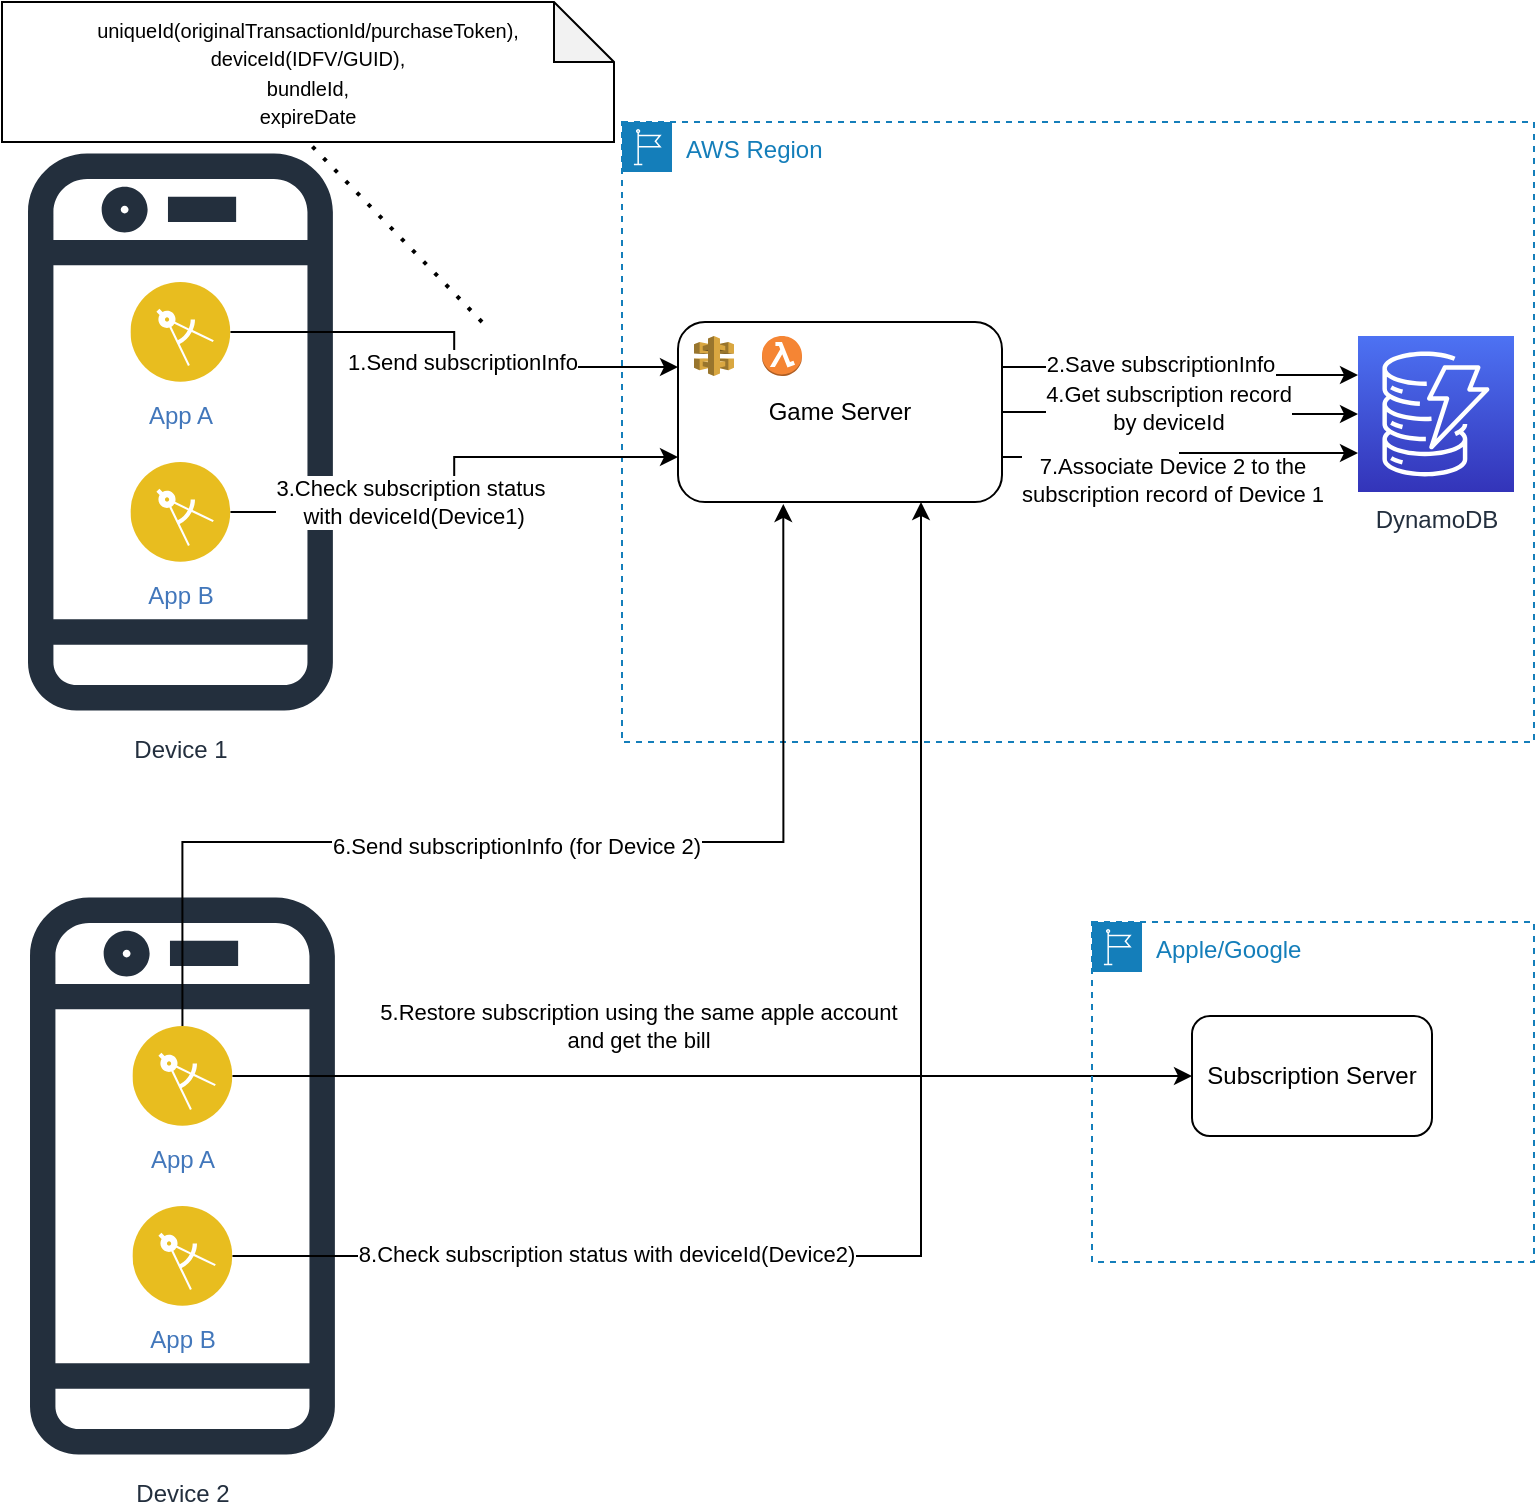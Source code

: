 <mxfile version="21.1.4" type="github" pages="2">
  <diagram name="简单方案" id="suSyverLm-YBrHtKf4Aj">
    <mxGraphModel dx="1434" dy="648" grid="1" gridSize="10" guides="1" tooltips="1" connect="1" arrows="1" fold="1" page="1" pageScale="1" pageWidth="827" pageHeight="1169" math="0" shadow="0">
      <root>
        <mxCell id="0" />
        <mxCell id="1" parent="0" />
        <mxCell id="mKjcdqouhTTLhyp-S74l-1" value="Device 1" style="sketch=0;outlineConnect=0;fontColor=#232F3E;gradientColor=none;fillColor=#232F3D;strokeColor=none;dashed=0;verticalLabelPosition=bottom;verticalAlign=top;align=center;html=1;fontSize=12;fontStyle=0;aspect=fixed;pointerEvents=1;shape=mxgraph.aws4.mobile_client;" parent="1" vertex="1">
          <mxGeometry x="47" y="80" width="152.44" height="290" as="geometry" />
        </mxCell>
        <mxCell id="mKjcdqouhTTLhyp-S74l-2" value="AWS Region" style="points=[[0,0],[0.25,0],[0.5,0],[0.75,0],[1,0],[1,0.25],[1,0.5],[1,0.75],[1,1],[0.75,1],[0.5,1],[0.25,1],[0,1],[0,0.75],[0,0.5],[0,0.25]];outlineConnect=0;gradientColor=none;html=1;whiteSpace=wrap;fontSize=12;fontStyle=0;container=1;pointerEvents=0;collapsible=0;recursiveResize=0;shape=mxgraph.aws4.group;grIcon=mxgraph.aws4.group_region;strokeColor=#147EBA;fillColor=none;verticalAlign=top;align=left;spacingLeft=30;fontColor=#147EBA;dashed=1;" parent="1" vertex="1">
          <mxGeometry x="344" y="70" width="456" height="310" as="geometry" />
        </mxCell>
        <mxCell id="mKjcdqouhTTLhyp-S74l-17" style="edgeStyle=orthogonalEdgeStyle;rounded=0;orthogonalLoop=1;jettySize=auto;html=1;exitX=1;exitY=0.25;exitDx=0;exitDy=0;entryX=0;entryY=0.25;entryDx=0;entryDy=0;entryPerimeter=0;" parent="mKjcdqouhTTLhyp-S74l-2" source="mKjcdqouhTTLhyp-S74l-5" target="mKjcdqouhTTLhyp-S74l-7" edge="1">
          <mxGeometry relative="1" as="geometry" />
        </mxCell>
        <mxCell id="mKjcdqouhTTLhyp-S74l-18" value="2.Save subscriptionInfo" style="edgeLabel;html=1;align=center;verticalAlign=middle;resizable=0;points=[];" parent="mKjcdqouhTTLhyp-S74l-17" vertex="1" connectable="0">
          <mxGeometry x="-0.138" y="2" relative="1" as="geometry">
            <mxPoint as="offset" />
          </mxGeometry>
        </mxCell>
        <mxCell id="mKjcdqouhTTLhyp-S74l-24" style="edgeStyle=orthogonalEdgeStyle;rounded=0;orthogonalLoop=1;jettySize=auto;html=1;entryX=0;entryY=0.5;entryDx=0;entryDy=0;entryPerimeter=0;exitX=1;exitY=0.5;exitDx=0;exitDy=0;" parent="mKjcdqouhTTLhyp-S74l-2" source="mKjcdqouhTTLhyp-S74l-5" target="mKjcdqouhTTLhyp-S74l-7" edge="1">
          <mxGeometry relative="1" as="geometry">
            <mxPoint x="190" y="180" as="sourcePoint" />
          </mxGeometry>
        </mxCell>
        <mxCell id="mKjcdqouhTTLhyp-S74l-25" value="4.Get subscription record&lt;br&gt;by deviceId" style="edgeLabel;html=1;align=center;verticalAlign=middle;resizable=0;points=[];" parent="mKjcdqouhTTLhyp-S74l-24" vertex="1" connectable="0">
          <mxGeometry x="-0.405" relative="1" as="geometry">
            <mxPoint x="29" y="-2" as="offset" />
          </mxGeometry>
        </mxCell>
        <mxCell id="mKjcdqouhTTLhyp-S74l-36" style="edgeStyle=orthogonalEdgeStyle;rounded=0;orthogonalLoop=1;jettySize=auto;html=1;exitX=1;exitY=0.75;exitDx=0;exitDy=0;entryX=0;entryY=0.75;entryDx=0;entryDy=0;entryPerimeter=0;" parent="mKjcdqouhTTLhyp-S74l-2" source="mKjcdqouhTTLhyp-S74l-5" target="mKjcdqouhTTLhyp-S74l-7" edge="1">
          <mxGeometry relative="1" as="geometry" />
        </mxCell>
        <mxCell id="mKjcdqouhTTLhyp-S74l-37" value="7.Associate Device 2 to the &lt;br&gt;subscription record of Device 1" style="edgeLabel;html=1;align=center;verticalAlign=middle;resizable=0;points=[];" parent="mKjcdqouhTTLhyp-S74l-36" vertex="1" connectable="0">
          <mxGeometry x="-0.283" y="1" relative="1" as="geometry">
            <mxPoint x="20" y="12" as="offset" />
          </mxGeometry>
        </mxCell>
        <mxCell id="mKjcdqouhTTLhyp-S74l-5" value="Game Server" style="rounded=1;whiteSpace=wrap;html=1;" parent="mKjcdqouhTTLhyp-S74l-2" vertex="1">
          <mxGeometry x="28" y="100" width="162" height="90" as="geometry" />
        </mxCell>
        <mxCell id="mKjcdqouhTTLhyp-S74l-6" value="" style="outlineConnect=0;dashed=0;verticalLabelPosition=bottom;verticalAlign=top;align=center;html=1;shape=mxgraph.aws3.lambda_function;fillColor=#F58534;gradientColor=none;" parent="mKjcdqouhTTLhyp-S74l-2" vertex="1">
          <mxGeometry x="70" y="107" width="20" height="20" as="geometry" />
        </mxCell>
        <mxCell id="mKjcdqouhTTLhyp-S74l-7" value="DynamoDB" style="sketch=0;points=[[0,0,0],[0.25,0,0],[0.5,0,0],[0.75,0,0],[1,0,0],[0,1,0],[0.25,1,0],[0.5,1,0],[0.75,1,0],[1,1,0],[0,0.25,0],[0,0.5,0],[0,0.75,0],[1,0.25,0],[1,0.5,0],[1,0.75,0]];outlineConnect=0;fontColor=#232F3E;gradientColor=#4D72F3;gradientDirection=north;fillColor=#3334B9;strokeColor=#ffffff;dashed=0;verticalLabelPosition=bottom;verticalAlign=top;align=center;html=1;fontSize=12;fontStyle=0;aspect=fixed;shape=mxgraph.aws4.resourceIcon;resIcon=mxgraph.aws4.dynamodb;" parent="mKjcdqouhTTLhyp-S74l-2" vertex="1">
          <mxGeometry x="368" y="107" width="78" height="78" as="geometry" />
        </mxCell>
        <mxCell id="G-OV2lRNqwUpJ0P3NYrv-1" value="" style="outlineConnect=0;dashed=0;verticalLabelPosition=bottom;verticalAlign=top;align=center;html=1;shape=mxgraph.aws3.api_gateway;fillColor=#D9A741;gradientColor=none;" parent="mKjcdqouhTTLhyp-S74l-2" vertex="1">
          <mxGeometry x="36" y="107" width="20" height="20" as="geometry" />
        </mxCell>
        <mxCell id="mKjcdqouhTTLhyp-S74l-14" style="edgeStyle=orthogonalEdgeStyle;rounded=0;orthogonalLoop=1;jettySize=auto;html=1;exitX=1;exitY=0.5;exitDx=0;exitDy=0;entryX=0;entryY=0.25;entryDx=0;entryDy=0;" parent="1" source="mKjcdqouhTTLhyp-S74l-3" target="mKjcdqouhTTLhyp-S74l-5" edge="1">
          <mxGeometry relative="1" as="geometry" />
        </mxCell>
        <mxCell id="mKjcdqouhTTLhyp-S74l-15" value="1.Send subscriptionInfo" style="edgeLabel;html=1;align=center;verticalAlign=middle;resizable=0;points=[];" parent="mKjcdqouhTTLhyp-S74l-14" vertex="1" connectable="0">
          <mxGeometry x="-0.332" relative="1" as="geometry">
            <mxPoint x="35" y="15" as="offset" />
          </mxGeometry>
        </mxCell>
        <mxCell id="mKjcdqouhTTLhyp-S74l-3" value="App A" style="image;aspect=fixed;perimeter=ellipsePerimeter;html=1;align=center;shadow=0;dashed=0;fontColor=#4277BB;labelBackgroundColor=default;fontSize=12;spacingTop=3;image=img/lib/ibm/applications/mobile_app.svg;" parent="1" vertex="1">
          <mxGeometry x="98.22" y="150" width="50" height="50" as="geometry" />
        </mxCell>
        <mxCell id="mKjcdqouhTTLhyp-S74l-22" style="edgeStyle=orthogonalEdgeStyle;rounded=0;orthogonalLoop=1;jettySize=auto;html=1;exitX=1;exitY=0.5;exitDx=0;exitDy=0;entryX=0;entryY=0.75;entryDx=0;entryDy=0;" parent="1" source="mKjcdqouhTTLhyp-S74l-4" target="mKjcdqouhTTLhyp-S74l-5" edge="1">
          <mxGeometry relative="1" as="geometry" />
        </mxCell>
        <mxCell id="mKjcdqouhTTLhyp-S74l-23" value="3.Check subscription status&lt;br&gt;&amp;nbsp;with deviceId(Device1)" style="edgeLabel;html=1;align=center;verticalAlign=middle;resizable=0;points=[];" parent="mKjcdqouhTTLhyp-S74l-22" vertex="1" connectable="0">
          <mxGeometry x="-0.341" relative="1" as="geometry">
            <mxPoint x="7" y="-5" as="offset" />
          </mxGeometry>
        </mxCell>
        <mxCell id="mKjcdqouhTTLhyp-S74l-4" value="App B" style="image;aspect=fixed;perimeter=ellipsePerimeter;html=1;align=center;shadow=0;dashed=0;fontColor=#4277BB;labelBackgroundColor=default;fontSize=12;spacingTop=3;image=img/lib/ibm/applications/mobile_app.svg;" parent="1" vertex="1">
          <mxGeometry x="98.22" y="240" width="50" height="50" as="geometry" />
        </mxCell>
        <mxCell id="mKjcdqouhTTLhyp-S74l-8" value="Device 2" style="sketch=0;outlineConnect=0;fontColor=#232F3E;gradientColor=none;fillColor=#232F3D;strokeColor=none;dashed=0;verticalLabelPosition=bottom;verticalAlign=top;align=center;html=1;fontSize=12;fontStyle=0;aspect=fixed;pointerEvents=1;shape=mxgraph.aws4.mobile_client;" parent="1" vertex="1">
          <mxGeometry x="48" y="452" width="152.44" height="290" as="geometry" />
        </mxCell>
        <mxCell id="mKjcdqouhTTLhyp-S74l-28" style="edgeStyle=orthogonalEdgeStyle;rounded=0;orthogonalLoop=1;jettySize=auto;html=1;exitX=1;exitY=0.5;exitDx=0;exitDy=0;entryX=0;entryY=0.5;entryDx=0;entryDy=0;" parent="1" source="mKjcdqouhTTLhyp-S74l-9" target="mKjcdqouhTTLhyp-S74l-13" edge="1">
          <mxGeometry relative="1" as="geometry" />
        </mxCell>
        <mxCell id="mKjcdqouhTTLhyp-S74l-29" value="5.Restore subscription using the same apple account &lt;br&gt;and get the bill" style="edgeLabel;html=1;align=center;verticalAlign=middle;resizable=0;points=[];" parent="mKjcdqouhTTLhyp-S74l-28" vertex="1" connectable="0">
          <mxGeometry x="-0.345" relative="1" as="geometry">
            <mxPoint x="46" y="-25" as="offset" />
          </mxGeometry>
        </mxCell>
        <mxCell id="mKjcdqouhTTLhyp-S74l-38" style="edgeStyle=orthogonalEdgeStyle;rounded=0;orthogonalLoop=1;jettySize=auto;html=1;exitX=0.5;exitY=0;exitDx=0;exitDy=0;entryX=0.325;entryY=1.011;entryDx=0;entryDy=0;entryPerimeter=0;" parent="1" source="mKjcdqouhTTLhyp-S74l-9" target="mKjcdqouhTTLhyp-S74l-5" edge="1">
          <mxGeometry relative="1" as="geometry">
            <Array as="points">
              <mxPoint x="124" y="430" />
              <mxPoint x="424" y="430" />
            </Array>
          </mxGeometry>
        </mxCell>
        <mxCell id="mKjcdqouhTTLhyp-S74l-39" value="6.Send subscriptionInfo (for Device 2)" style="edgeLabel;html=1;align=center;verticalAlign=middle;resizable=0;points=[];" parent="mKjcdqouhTTLhyp-S74l-38" vertex="1" connectable="0">
          <mxGeometry x="-0.077" y="-2" relative="1" as="geometry">
            <mxPoint as="offset" />
          </mxGeometry>
        </mxCell>
        <mxCell id="mKjcdqouhTTLhyp-S74l-9" value="App A" style="image;aspect=fixed;perimeter=ellipsePerimeter;html=1;align=center;shadow=0;dashed=0;fontColor=#4277BB;labelBackgroundColor=default;fontSize=12;spacingTop=3;image=img/lib/ibm/applications/mobile_app.svg;" parent="1" vertex="1">
          <mxGeometry x="99.22" y="522" width="50" height="50" as="geometry" />
        </mxCell>
        <mxCell id="mKjcdqouhTTLhyp-S74l-40" style="edgeStyle=orthogonalEdgeStyle;rounded=0;orthogonalLoop=1;jettySize=auto;html=1;exitX=1;exitY=0.5;exitDx=0;exitDy=0;entryX=0.75;entryY=1;entryDx=0;entryDy=0;" parent="1" source="mKjcdqouhTTLhyp-S74l-10" target="mKjcdqouhTTLhyp-S74l-5" edge="1">
          <mxGeometry relative="1" as="geometry" />
        </mxCell>
        <mxCell id="mKjcdqouhTTLhyp-S74l-41" value="8.Check subscription status with deviceId(Device2)" style="edgeLabel;html=1;align=center;verticalAlign=middle;resizable=0;points=[];" parent="mKjcdqouhTTLhyp-S74l-40" vertex="1" connectable="0">
          <mxGeometry x="-0.482" y="1" relative="1" as="geometry">
            <mxPoint as="offset" />
          </mxGeometry>
        </mxCell>
        <mxCell id="mKjcdqouhTTLhyp-S74l-10" value="App B" style="image;aspect=fixed;perimeter=ellipsePerimeter;html=1;align=center;shadow=0;dashed=0;fontColor=#4277BB;labelBackgroundColor=default;fontSize=12;spacingTop=3;image=img/lib/ibm/applications/mobile_app.svg;" parent="1" vertex="1">
          <mxGeometry x="99.22" y="612" width="50" height="50" as="geometry" />
        </mxCell>
        <mxCell id="mKjcdqouhTTLhyp-S74l-12" value="Apple/Google" style="points=[[0,0],[0.25,0],[0.5,0],[0.75,0],[1,0],[1,0.25],[1,0.5],[1,0.75],[1,1],[0.75,1],[0.5,1],[0.25,1],[0,1],[0,0.75],[0,0.5],[0,0.25]];outlineConnect=0;gradientColor=none;html=1;whiteSpace=wrap;fontSize=12;fontStyle=0;container=1;pointerEvents=0;collapsible=0;recursiveResize=0;shape=mxgraph.aws4.group;grIcon=mxgraph.aws4.group_region;strokeColor=#147EBA;fillColor=none;verticalAlign=top;align=left;spacingLeft=30;fontColor=#147EBA;dashed=1;" parent="1" vertex="1">
          <mxGeometry x="579" y="470" width="221" height="170" as="geometry" />
        </mxCell>
        <mxCell id="mKjcdqouhTTLhyp-S74l-13" value="Subscription Server" style="rounded=1;whiteSpace=wrap;html=1;" parent="mKjcdqouhTTLhyp-S74l-12" vertex="1">
          <mxGeometry x="50" y="47" width="120" height="60" as="geometry" />
        </mxCell>
        <mxCell id="mKjcdqouhTTLhyp-S74l-19" value="&lt;font style=&quot;font-size: 10px;&quot;&gt;uniqueId(originalTransactionId/purchaseToken),&lt;br&gt;deviceId(IDFV/GUID), &lt;br&gt;bundleId,&lt;br&gt;expireDate&lt;/font&gt;" style="shape=note;whiteSpace=wrap;html=1;backgroundOutline=1;darkOpacity=0.05;" parent="1" vertex="1">
          <mxGeometry x="34" y="10" width="306" height="70" as="geometry" />
        </mxCell>
        <mxCell id="mKjcdqouhTTLhyp-S74l-21" value="" style="endArrow=none;dashed=1;html=1;dashPattern=1 3;strokeWidth=2;rounded=0;entryX=0.5;entryY=1;entryDx=0;entryDy=0;entryPerimeter=0;" parent="1" target="mKjcdqouhTTLhyp-S74l-19" edge="1">
          <mxGeometry width="50" height="50" relative="1" as="geometry">
            <mxPoint x="274" y="170" as="sourcePoint" />
            <mxPoint x="324" y="130" as="targetPoint" />
          </mxGeometry>
        </mxCell>
        <mxCell id="G-6ERfJb_rOg69H08sGY-1" style="edgeStyle=orthogonalEdgeStyle;rounded=0;orthogonalLoop=1;jettySize=auto;html=1;exitX=0.5;exitY=1;exitDx=0;exitDy=0;" edge="1" parent="1" source="mKjcdqouhTTLhyp-S74l-12" target="mKjcdqouhTTLhyp-S74l-12">
          <mxGeometry relative="1" as="geometry" />
        </mxCell>
      </root>
    </mxGraphModel>
  </diagram>
  <diagram name="最终方案" id="dds9rfw0lxl7OyVJnBBx">
    <mxGraphModel dx="1434" dy="705" grid="1" gridSize="10" guides="1" tooltips="1" connect="1" arrows="1" fold="1" page="1" pageScale="1" pageWidth="827" pageHeight="1169" math="0" shadow="0">
      <root>
        <mxCell id="YEo_694-A9MbqY2vxZPD-0" />
        <mxCell id="YEo_694-A9MbqY2vxZPD-1" parent="YEo_694-A9MbqY2vxZPD-0" />
        <mxCell id="YEo_694-A9MbqY2vxZPD-2" value="Device 1" style="sketch=0;outlineConnect=0;fontColor=#232F3E;gradientColor=none;fillColor=#232F3D;strokeColor=none;dashed=0;verticalLabelPosition=bottom;verticalAlign=top;align=center;html=1;fontSize=12;fontStyle=0;aspect=fixed;pointerEvents=1;shape=mxgraph.aws4.mobile_client;" parent="YEo_694-A9MbqY2vxZPD-1" vertex="1">
          <mxGeometry x="47" y="80" width="152.44" height="290" as="geometry" />
        </mxCell>
        <mxCell id="YEo_694-A9MbqY2vxZPD-3" value="AWS Region" style="points=[[0,0],[0.25,0],[0.5,0],[0.75,0],[1,0],[1,0.25],[1,0.5],[1,0.75],[1,1],[0.75,1],[0.5,1],[0.25,1],[0,1],[0,0.75],[0,0.5],[0,0.25]];outlineConnect=0;gradientColor=none;html=1;whiteSpace=wrap;fontSize=12;fontStyle=0;container=1;pointerEvents=0;collapsible=0;recursiveResize=0;shape=mxgraph.aws4.group;grIcon=mxgraph.aws4.group_region;strokeColor=#147EBA;fillColor=none;verticalAlign=top;align=left;spacingLeft=30;fontColor=#147EBA;dashed=1;" parent="YEo_694-A9MbqY2vxZPD-1" vertex="1">
          <mxGeometry x="344" y="50" width="456" height="340" as="geometry" />
        </mxCell>
        <mxCell id="YEo_694-A9MbqY2vxZPD-4" style="edgeStyle=orthogonalEdgeStyle;rounded=0;orthogonalLoop=1;jettySize=auto;html=1;exitX=1;exitY=0.25;exitDx=0;exitDy=0;entryX=0;entryY=0.25;entryDx=0;entryDy=0;entryPerimeter=0;" parent="YEo_694-A9MbqY2vxZPD-3" source="YEo_694-A9MbqY2vxZPD-10" target="YEo_694-A9MbqY2vxZPD-12" edge="1">
          <mxGeometry relative="1" as="geometry" />
        </mxCell>
        <mxCell id="YEo_694-A9MbqY2vxZPD-5" value="3.Save subscriptionInfo &lt;br&gt;(+ userId)" style="edgeLabel;html=1;align=center;verticalAlign=middle;resizable=0;points=[];" parent="YEo_694-A9MbqY2vxZPD-4" vertex="1" connectable="0">
          <mxGeometry x="-0.138" y="2" relative="1" as="geometry">
            <mxPoint y="-13" as="offset" />
          </mxGeometry>
        </mxCell>
        <mxCell id="YEo_694-A9MbqY2vxZPD-6" style="edgeStyle=orthogonalEdgeStyle;rounded=0;orthogonalLoop=1;jettySize=auto;html=1;entryX=0;entryY=0.5;entryDx=0;entryDy=0;entryPerimeter=0;exitX=1;exitY=0.5;exitDx=0;exitDy=0;" parent="YEo_694-A9MbqY2vxZPD-3" source="YEo_694-A9MbqY2vxZPD-10" target="YEo_694-A9MbqY2vxZPD-12" edge="1">
          <mxGeometry relative="1" as="geometry">
            <mxPoint x="190" y="180" as="sourcePoint" />
          </mxGeometry>
        </mxCell>
        <mxCell id="YEo_694-A9MbqY2vxZPD-7" value="5.Get subscription record&lt;br&gt;by userId" style="edgeLabel;html=1;align=center;verticalAlign=middle;resizable=0;points=[];" parent="YEo_694-A9MbqY2vxZPD-6" vertex="1" connectable="0">
          <mxGeometry x="-0.405" relative="1" as="geometry">
            <mxPoint x="29" y="-2" as="offset" />
          </mxGeometry>
        </mxCell>
        <mxCell id="YEo_694-A9MbqY2vxZPD-8" style="edgeStyle=orthogonalEdgeStyle;rounded=0;orthogonalLoop=1;jettySize=auto;html=1;exitX=1;exitY=0.75;exitDx=0;exitDy=0;entryX=0;entryY=0.75;entryDx=0;entryDy=0;entryPerimeter=0;" parent="YEo_694-A9MbqY2vxZPD-3" source="YEo_694-A9MbqY2vxZPD-10" target="YEo_694-A9MbqY2vxZPD-12" edge="1">
          <mxGeometry relative="1" as="geometry" />
        </mxCell>
        <mxCell id="YEo_694-A9MbqY2vxZPD-9" value="7. Call 5 and associate Device 2 &lt;br&gt;to the subscription record of &lt;br&gt;Device 1" style="edgeLabel;html=1;align=center;verticalAlign=middle;resizable=0;points=[];" parent="YEo_694-A9MbqY2vxZPD-8" vertex="1" connectable="0">
          <mxGeometry x="-0.283" y="1" relative="1" as="geometry">
            <mxPoint x="20" y="12" as="offset" />
          </mxGeometry>
        </mxCell>
        <mxCell id="YEo_694-A9MbqY2vxZPD-10" value="Game Server" style="rounded=1;whiteSpace=wrap;html=1;" parent="YEo_694-A9MbqY2vxZPD-3" vertex="1">
          <mxGeometry x="40" y="137" width="150" height="90" as="geometry" />
        </mxCell>
        <mxCell id="YEo_694-A9MbqY2vxZPD-11" value="" style="outlineConnect=0;dashed=0;verticalLabelPosition=bottom;verticalAlign=top;align=center;html=1;shape=mxgraph.aws3.lambda_function;fillColor=#F58534;gradientColor=none;" parent="YEo_694-A9MbqY2vxZPD-3" vertex="1">
          <mxGeometry x="87" y="144" width="20" height="20" as="geometry" />
        </mxCell>
        <mxCell id="YEo_694-A9MbqY2vxZPD-12" value="DynamoDB" style="sketch=0;points=[[0,0,0],[0.25,0,0],[0.5,0,0],[0.75,0,0],[1,0,0],[0,1,0],[0.25,1,0],[0.5,1,0],[0.75,1,0],[1,1,0],[0,0.25,0],[0,0.5,0],[0,0.75,0],[1,0.25,0],[1,0.5,0],[1,0.75,0]];outlineConnect=0;fontColor=#232F3E;gradientColor=#4D72F3;gradientDirection=north;fillColor=#3334B9;strokeColor=#ffffff;dashed=0;verticalLabelPosition=bottom;verticalAlign=top;align=center;html=1;fontSize=12;fontStyle=0;aspect=fixed;shape=mxgraph.aws4.resourceIcon;resIcon=mxgraph.aws4.dynamodb;" parent="YEo_694-A9MbqY2vxZPD-3" vertex="1">
          <mxGeometry x="368" y="144" width="78" height="78" as="geometry" />
        </mxCell>
        <mxCell id="5jRYfzASaVdJOcvWBk5_-2" value="Cognito" style="outlineConnect=0;dashed=0;verticalLabelPosition=bottom;verticalAlign=top;align=center;html=1;shape=mxgraph.aws3.cognito;fillColor=#AD688B;gradientColor=none;" parent="YEo_694-A9MbqY2vxZPD-3" vertex="1">
          <mxGeometry x="72" y="20" width="64" height="80" as="geometry" />
        </mxCell>
        <mxCell id="14uhaL2SEO3LbNeqrZjJ-0" value="" style="outlineConnect=0;dashed=0;verticalLabelPosition=bottom;verticalAlign=top;align=center;html=1;shape=mxgraph.aws3.api_gateway;fillColor=#D9A741;gradientColor=none;" parent="YEo_694-A9MbqY2vxZPD-3" vertex="1">
          <mxGeometry x="57" y="144" width="20" height="20" as="geometry" />
        </mxCell>
        <mxCell id="YEo_694-A9MbqY2vxZPD-13" style="edgeStyle=orthogonalEdgeStyle;rounded=0;orthogonalLoop=1;jettySize=auto;html=1;entryX=0;entryY=0.25;entryDx=0;entryDy=0;" parent="YEo_694-A9MbqY2vxZPD-1" target="YEo_694-A9MbqY2vxZPD-10" edge="1">
          <mxGeometry relative="1" as="geometry">
            <mxPoint x="140" y="193" as="sourcePoint" />
          </mxGeometry>
        </mxCell>
        <mxCell id="YEo_694-A9MbqY2vxZPD-14" value="2.Send subscriptionInfo" style="edgeLabel;html=1;align=center;verticalAlign=middle;resizable=0;points=[];" parent="YEo_694-A9MbqY2vxZPD-13" vertex="1" connectable="0">
          <mxGeometry x="-0.332" relative="1" as="geometry">
            <mxPoint x="35" y="15" as="offset" />
          </mxGeometry>
        </mxCell>
        <mxCell id="5jRYfzASaVdJOcvWBk5_-4" style="edgeStyle=orthogonalEdgeStyle;rounded=0;orthogonalLoop=1;jettySize=auto;html=1;exitX=1;exitY=0.25;exitDx=0;exitDy=0;entryX=0;entryY=0.5;entryDx=0;entryDy=0;entryPerimeter=0;" parent="YEo_694-A9MbqY2vxZPD-1" source="YEo_694-A9MbqY2vxZPD-15" target="5jRYfzASaVdJOcvWBk5_-2" edge="1">
          <mxGeometry relative="1" as="geometry" />
        </mxCell>
        <mxCell id="5jRYfzASaVdJOcvWBk5_-5" value="1.Authenticate and get token" style="edgeLabel;html=1;align=center;verticalAlign=middle;resizable=0;points=[];" parent="5jRYfzASaVdJOcvWBk5_-4" vertex="1" connectable="0">
          <mxGeometry x="0.344" y="1" relative="1" as="geometry">
            <mxPoint as="offset" />
          </mxGeometry>
        </mxCell>
        <mxCell id="YEo_694-A9MbqY2vxZPD-15" value="App A" style="image;aspect=fixed;perimeter=ellipsePerimeter;html=1;align=center;shadow=0;dashed=0;fontColor=#4277BB;labelBackgroundColor=default;fontSize=12;spacingTop=3;image=img/lib/ibm/applications/mobile_app.svg;" parent="YEo_694-A9MbqY2vxZPD-1" vertex="1">
          <mxGeometry x="98.22" y="150" width="50" height="50" as="geometry" />
        </mxCell>
        <mxCell id="YEo_694-A9MbqY2vxZPD-16" style="edgeStyle=orthogonalEdgeStyle;rounded=0;orthogonalLoop=1;jettySize=auto;html=1;exitX=1;exitY=0.5;exitDx=0;exitDy=0;entryX=0;entryY=0.75;entryDx=0;entryDy=0;" parent="YEo_694-A9MbqY2vxZPD-1" source="YEo_694-A9MbqY2vxZPD-18" target="YEo_694-A9MbqY2vxZPD-10" edge="1">
          <mxGeometry relative="1" as="geometry" />
        </mxCell>
        <mxCell id="YEo_694-A9MbqY2vxZPD-17" value="4.Check subscription status&lt;br&gt;&amp;nbsp;with deviceId(Device1)" style="edgeLabel;html=1;align=center;verticalAlign=middle;resizable=0;points=[];" parent="YEo_694-A9MbqY2vxZPD-16" vertex="1" connectable="0">
          <mxGeometry x="-0.341" relative="1" as="geometry">
            <mxPoint x="44" y="-3" as="offset" />
          </mxGeometry>
        </mxCell>
        <mxCell id="YEo_694-A9MbqY2vxZPD-18" value="App B" style="image;aspect=fixed;perimeter=ellipsePerimeter;html=1;align=center;shadow=0;dashed=0;fontColor=#4277BB;labelBackgroundColor=default;fontSize=12;spacingTop=3;image=img/lib/ibm/applications/mobile_app.svg;" parent="YEo_694-A9MbqY2vxZPD-1" vertex="1">
          <mxGeometry x="98.22" y="240" width="50" height="50" as="geometry" />
        </mxCell>
        <mxCell id="YEo_694-A9MbqY2vxZPD-19" value="Device 2" style="sketch=0;outlineConnect=0;fontColor=#232F3E;gradientColor=none;fillColor=#232F3D;strokeColor=none;dashed=0;verticalLabelPosition=bottom;verticalAlign=top;align=center;html=1;fontSize=12;fontStyle=0;aspect=fixed;pointerEvents=1;shape=mxgraph.aws4.mobile_client;" parent="YEo_694-A9MbqY2vxZPD-1" vertex="1">
          <mxGeometry x="46" y="430" width="152.44" height="290" as="geometry" />
        </mxCell>
        <mxCell id="YEo_694-A9MbqY2vxZPD-24" value="App A" style="image;aspect=fixed;perimeter=ellipsePerimeter;html=1;align=center;shadow=0;dashed=0;fontColor=#4277BB;labelBackgroundColor=default;fontSize=12;spacingTop=3;image=img/lib/ibm/applications/mobile_app.svg;" parent="YEo_694-A9MbqY2vxZPD-1" vertex="1">
          <mxGeometry x="97.22" y="500" width="50" height="50" as="geometry" />
        </mxCell>
        <mxCell id="YEo_694-A9MbqY2vxZPD-25" style="edgeStyle=orthogonalEdgeStyle;rounded=0;orthogonalLoop=1;jettySize=auto;html=1;exitX=1;exitY=0.5;exitDx=0;exitDy=0;entryX=0.25;entryY=1;entryDx=0;entryDy=0;" parent="YEo_694-A9MbqY2vxZPD-1" source="YEo_694-A9MbqY2vxZPD-24" target="YEo_694-A9MbqY2vxZPD-10" edge="1">
          <mxGeometry relative="1" as="geometry" />
        </mxCell>
        <mxCell id="YEo_694-A9MbqY2vxZPD-26" value="6.Check subscription status with deviceId(Device2)" style="edgeLabel;html=1;align=center;verticalAlign=middle;resizable=0;points=[];" parent="YEo_694-A9MbqY2vxZPD-25" vertex="1" connectable="0">
          <mxGeometry x="-0.482" y="1" relative="1" as="geometry">
            <mxPoint x="43" y="1" as="offset" />
          </mxGeometry>
        </mxCell>
        <mxCell id="YEo_694-A9MbqY2vxZPD-27" value="App B" style="image;aspect=fixed;perimeter=ellipsePerimeter;html=1;align=center;shadow=0;dashed=0;fontColor=#4277BB;labelBackgroundColor=default;fontSize=12;spacingTop=3;image=img/lib/ibm/applications/mobile_app.svg;" parent="YEo_694-A9MbqY2vxZPD-1" vertex="1">
          <mxGeometry x="97.22" y="590" width="50" height="50" as="geometry" />
        </mxCell>
        <mxCell id="YEo_694-A9MbqY2vxZPD-31" value="" style="endArrow=none;dashed=1;html=1;dashPattern=1 3;strokeWidth=2;rounded=0;entryX=0.5;entryY=1;entryDx=0;entryDy=0;entryPerimeter=0;" parent="YEo_694-A9MbqY2vxZPD-1" target="YEo_694-A9MbqY2vxZPD-30" edge="1">
          <mxGeometry width="50" height="50" relative="1" as="geometry">
            <mxPoint x="270" y="210" as="sourcePoint" />
            <mxPoint x="284" y="370" as="targetPoint" />
          </mxGeometry>
        </mxCell>
        <mxCell id="5jRYfzASaVdJOcvWBk5_-6" value="IdToken" style="sketch=0;pointerEvents=1;shadow=0;dashed=0;html=1;strokeColor=none;fillColor=#505050;labelPosition=center;verticalLabelPosition=bottom;verticalAlign=top;outlineConnect=0;align=center;shape=mxgraph.office.security.token;" parent="YEo_694-A9MbqY2vxZPD-1" vertex="1">
          <mxGeometry x="80" y="156.5" width="20" height="23.5" as="geometry" />
        </mxCell>
        <mxCell id="5jRYfzASaVdJOcvWBk5_-7" value="IdToken" style="sketch=0;pointerEvents=1;shadow=0;dashed=0;html=1;strokeColor=none;fillColor=#505050;labelPosition=center;verticalLabelPosition=bottom;verticalAlign=top;outlineConnect=0;align=center;shape=mxgraph.office.security.token;" parent="YEo_694-A9MbqY2vxZPD-1" vertex="1">
          <mxGeometry x="80" y="243.5" width="29" height="37" as="geometry" />
        </mxCell>
        <mxCell id="5jRYfzASaVdJOcvWBk5_-8" value="IdToken" style="sketch=0;pointerEvents=1;shadow=0;dashed=0;html=1;strokeColor=none;fillColor=#505050;labelPosition=center;verticalLabelPosition=bottom;verticalAlign=top;outlineConnect=0;align=center;shape=mxgraph.office.security.token;" parent="YEo_694-A9MbqY2vxZPD-1" vertex="1">
          <mxGeometry x="78" y="500" width="29" height="37" as="geometry" />
        </mxCell>
        <mxCell id="5jRYfzASaVdJOcvWBk5_-9" value="IdToken" style="sketch=0;pointerEvents=1;shadow=0;dashed=0;html=1;strokeColor=none;fillColor=#505050;labelPosition=center;verticalLabelPosition=bottom;verticalAlign=top;outlineConnect=0;align=center;shape=mxgraph.office.security.token;" parent="YEo_694-A9MbqY2vxZPD-1" vertex="1">
          <mxGeometry x="78" y="591.5" width="29" height="37" as="geometry" />
        </mxCell>
        <mxCell id="YEo_694-A9MbqY2vxZPD-30" value="&lt;font style=&quot;font-size: 10px;&quot;&gt;originalTransactionId, deviceId, &lt;br&gt;bundleId,&lt;br&gt;expireDate&lt;/font&gt;" style="shape=note;whiteSpace=wrap;html=1;backgroundOutline=1;darkOpacity=0.05;" parent="YEo_694-A9MbqY2vxZPD-1" vertex="1">
          <mxGeometry x="130" y="10" width="120" height="70" as="geometry" />
        </mxCell>
        <mxCell id="5jRYfzASaVdJOcvWBk5_-14" style="edgeStyle=orthogonalEdgeStyle;rounded=0;orthogonalLoop=1;jettySize=auto;html=1;exitX=1;exitY=0.5;exitDx=0;exitDy=0;entryX=0.823;entryY=1.022;entryDx=0;entryDy=0;entryPerimeter=0;" parent="YEo_694-A9MbqY2vxZPD-1" source="YEo_694-A9MbqY2vxZPD-27" target="YEo_694-A9MbqY2vxZPD-10" edge="1">
          <mxGeometry relative="1" as="geometry">
            <mxPoint x="171" y="535" as="sourcePoint" />
            <mxPoint x="447" y="287" as="targetPoint" />
          </mxGeometry>
        </mxCell>
        <mxCell id="5jRYfzASaVdJOcvWBk5_-15" value="8.Check subscription status with deviceId(Device2)" style="edgeLabel;html=1;align=center;verticalAlign=middle;resizable=0;points=[];" parent="5jRYfzASaVdJOcvWBk5_-14" vertex="1" connectable="0">
          <mxGeometry x="-0.482" y="1" relative="1" as="geometry">
            <mxPoint as="offset" />
          </mxGeometry>
        </mxCell>
        <mxCell id="5jRYfzASaVdJOcvWBk5_-27" value="" style="sketch=0;pointerEvents=1;shadow=0;dashed=0;html=1;strokeColor=none;fillColor=#505050;labelPosition=center;verticalLabelPosition=bottom;verticalAlign=top;outlineConnect=0;align=center;shape=mxgraph.office.security.token;" parent="YEo_694-A9MbqY2vxZPD-1" vertex="1">
          <mxGeometry x="310" y="215" width="20" height="20" as="geometry" />
        </mxCell>
        <mxCell id="5jRYfzASaVdJOcvWBk5_-30" value="" style="sketch=0;pointerEvents=1;shadow=0;dashed=0;html=1;strokeColor=none;fillColor=#505050;labelPosition=center;verticalLabelPosition=bottom;verticalAlign=top;outlineConnect=0;align=center;shape=mxgraph.office.security.token;" parent="YEo_694-A9MbqY2vxZPD-1" vertex="1">
          <mxGeometry x="310" y="280.5" width="20" height="23.5" as="geometry" />
        </mxCell>
        <mxCell id="5jRYfzASaVdJOcvWBk5_-31" value="" style="sketch=0;pointerEvents=1;shadow=0;dashed=0;html=1;strokeColor=none;fillColor=#505050;labelPosition=center;verticalLabelPosition=bottom;verticalAlign=top;outlineConnect=0;align=center;shape=mxgraph.office.security.token;" parent="YEo_694-A9MbqY2vxZPD-1" vertex="1">
          <mxGeometry x="350" y="537" width="20" height="23.5" as="geometry" />
        </mxCell>
        <mxCell id="5jRYfzASaVdJOcvWBk5_-34" value="" style="sketch=0;pointerEvents=1;shadow=0;dashed=0;html=1;strokeColor=none;fillColor=#505050;labelPosition=center;verticalLabelPosition=bottom;verticalAlign=top;outlineConnect=0;align=center;shape=mxgraph.office.security.token;" parent="YEo_694-A9MbqY2vxZPD-1" vertex="1">
          <mxGeometry x="350" y="630" width="20" height="23.5" as="geometry" />
        </mxCell>
      </root>
    </mxGraphModel>
  </diagram>
</mxfile>
